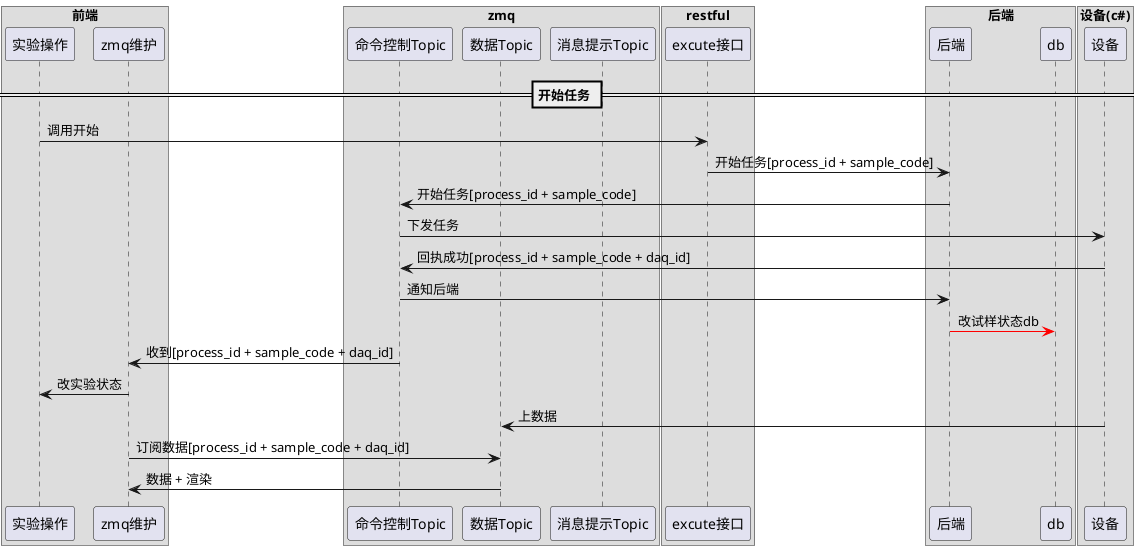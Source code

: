 @startuml

== 开始任务 ==
实验操作 -> excute接口: 调用开始
excute接口 -> 后端: 开始任务[process_id + sample_code]
后端 -> 命令控制Topic: 开始任务[process_id + sample_code]

命令控制Topic -> 设备: 下发任务
命令控制Topic <- 设备: 回执成功[process_id + sample_code + daq_id]

命令控制Topic -> 后端: 通知后端
后端 -[#Red]> db: 改试样状态db

zmq维护 <- 命令控制Topic: 收到[process_id + sample_code + daq_id]
zmq维护 -> 实验操作: 改实验状态


设备 -> 数据Topic: 上数据
zmq维护 -> 数据Topic: 订阅数据[process_id + sample_code + daq_id]
数据Topic -> zmq维护: 数据 + 渲染

box "前端"
participant 实验操作
participant zmq维护
end box

box "zmq"
participant 命令控制Topic
participant 数据Topic
participant 消息提示Topic
end box

box "restful"
participant excute接口
end box

box "后端"
participant 后端
participant db
end box

box "设备(c#)"
participant 设备
end box
@enduml